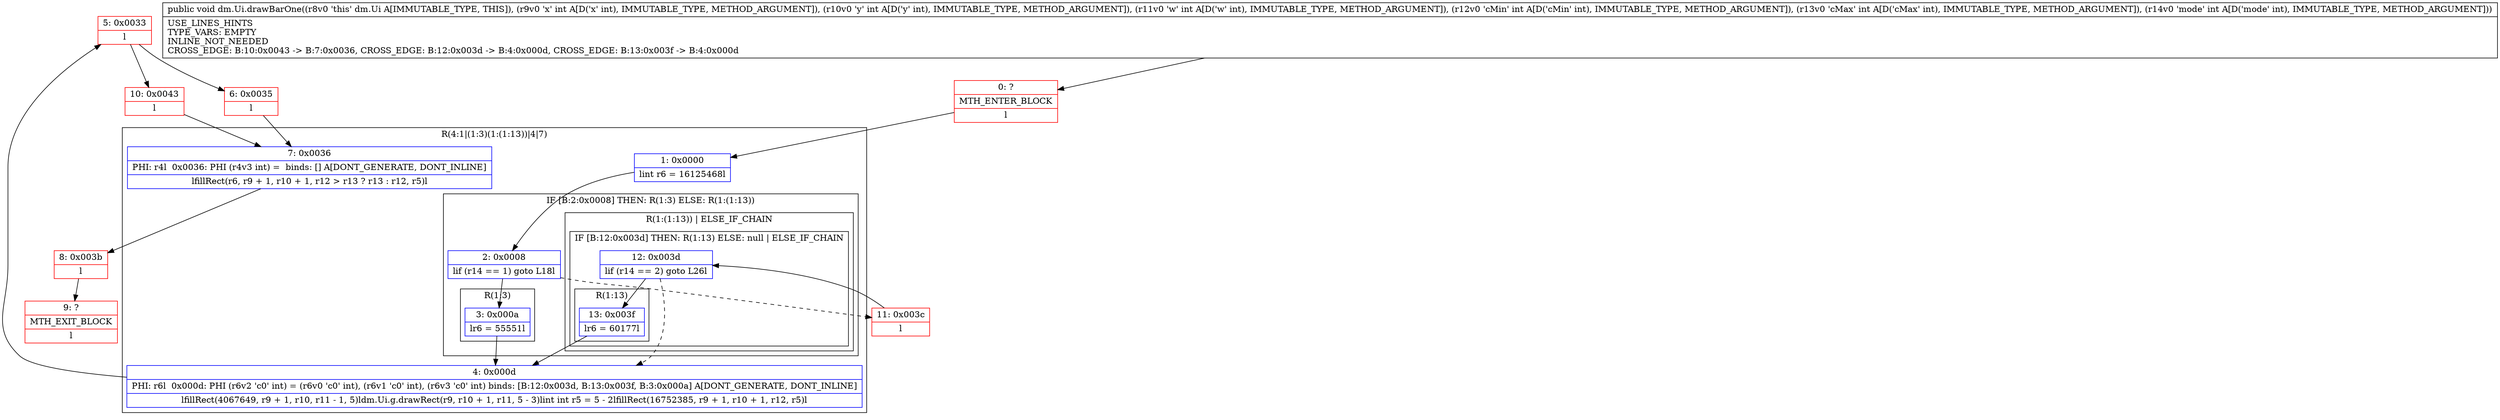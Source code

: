 digraph "CFG fordm.Ui.drawBarOne(IIIIII)V" {
subgraph cluster_Region_1352016934 {
label = "R(4:1|(1:3)(1:(1:13))|4|7)";
node [shape=record,color=blue];
Node_1 [shape=record,label="{1\:\ 0x0000|lint r6 = 16125468l}"];
subgraph cluster_IfRegion_1707435483 {
label = "IF [B:2:0x0008] THEN: R(1:3) ELSE: R(1:(1:13))";
node [shape=record,color=blue];
Node_2 [shape=record,label="{2\:\ 0x0008|lif (r14 == 1) goto L18l}"];
subgraph cluster_Region_1561793129 {
label = "R(1:3)";
node [shape=record,color=blue];
Node_3 [shape=record,label="{3\:\ 0x000a|lr6 = 55551l}"];
}
subgraph cluster_Region_1331961070 {
label = "R(1:(1:13)) | ELSE_IF_CHAIN\l";
node [shape=record,color=blue];
subgraph cluster_IfRegion_621004242 {
label = "IF [B:12:0x003d] THEN: R(1:13) ELSE: null | ELSE_IF_CHAIN\l";
node [shape=record,color=blue];
Node_12 [shape=record,label="{12\:\ 0x003d|lif (r14 == 2) goto L26l}"];
subgraph cluster_Region_1229157801 {
label = "R(1:13)";
node [shape=record,color=blue];
Node_13 [shape=record,label="{13\:\ 0x003f|lr6 = 60177l}"];
}
}
}
}
Node_4 [shape=record,label="{4\:\ 0x000d|PHI: r6l  0x000d: PHI (r6v2 'c0' int) = (r6v0 'c0' int), (r6v1 'c0' int), (r6v3 'c0' int) binds: [B:12:0x003d, B:13:0x003f, B:3:0x000a] A[DONT_GENERATE, DONT_INLINE]\l|lfillRect(4067649, r9 + 1, r10, r11 \- 1, 5)ldm.Ui.g.drawRect(r9, r10 + 1, r11, 5 \- 3)lint int r5 = 5 \- 2lfillRect(16752385, r9 + 1, r10 + 1, r12, r5)l}"];
Node_7 [shape=record,label="{7\:\ 0x0036|PHI: r4l  0x0036: PHI (r4v3 int) =  binds: [] A[DONT_GENERATE, DONT_INLINE]\l|lfillRect(r6, r9 + 1, r10 + 1, r12 \> r13 ? r13 : r12, r5)l}"];
}
Node_0 [shape=record,color=red,label="{0\:\ ?|MTH_ENTER_BLOCK\l|l}"];
Node_5 [shape=record,color=red,label="{5\:\ 0x0033|l}"];
Node_6 [shape=record,color=red,label="{6\:\ 0x0035|l}"];
Node_8 [shape=record,color=red,label="{8\:\ 0x003b|l}"];
Node_9 [shape=record,color=red,label="{9\:\ ?|MTH_EXIT_BLOCK\l|l}"];
Node_10 [shape=record,color=red,label="{10\:\ 0x0043|l}"];
Node_11 [shape=record,color=red,label="{11\:\ 0x003c|l}"];
MethodNode[shape=record,label="{public void dm.Ui.drawBarOne((r8v0 'this' dm.Ui A[IMMUTABLE_TYPE, THIS]), (r9v0 'x' int A[D('x' int), IMMUTABLE_TYPE, METHOD_ARGUMENT]), (r10v0 'y' int A[D('y' int), IMMUTABLE_TYPE, METHOD_ARGUMENT]), (r11v0 'w' int A[D('w' int), IMMUTABLE_TYPE, METHOD_ARGUMENT]), (r12v0 'cMin' int A[D('cMin' int), IMMUTABLE_TYPE, METHOD_ARGUMENT]), (r13v0 'cMax' int A[D('cMax' int), IMMUTABLE_TYPE, METHOD_ARGUMENT]), (r14v0 'mode' int A[D('mode' int), IMMUTABLE_TYPE, METHOD_ARGUMENT]))  | USE_LINES_HINTS\lTYPE_VARS: EMPTY\lINLINE_NOT_NEEDED\lCROSS_EDGE: B:10:0x0043 \-\> B:7:0x0036, CROSS_EDGE: B:12:0x003d \-\> B:4:0x000d, CROSS_EDGE: B:13:0x003f \-\> B:4:0x000d\l}"];
MethodNode -> Node_0;
Node_1 -> Node_2;
Node_2 -> Node_3;
Node_2 -> Node_11[style=dashed];
Node_3 -> Node_4;
Node_12 -> Node_4[style=dashed];
Node_12 -> Node_13;
Node_13 -> Node_4;
Node_4 -> Node_5;
Node_7 -> Node_8;
Node_0 -> Node_1;
Node_5 -> Node_6;
Node_5 -> Node_10;
Node_6 -> Node_7;
Node_8 -> Node_9;
Node_10 -> Node_7;
Node_11 -> Node_12;
}

